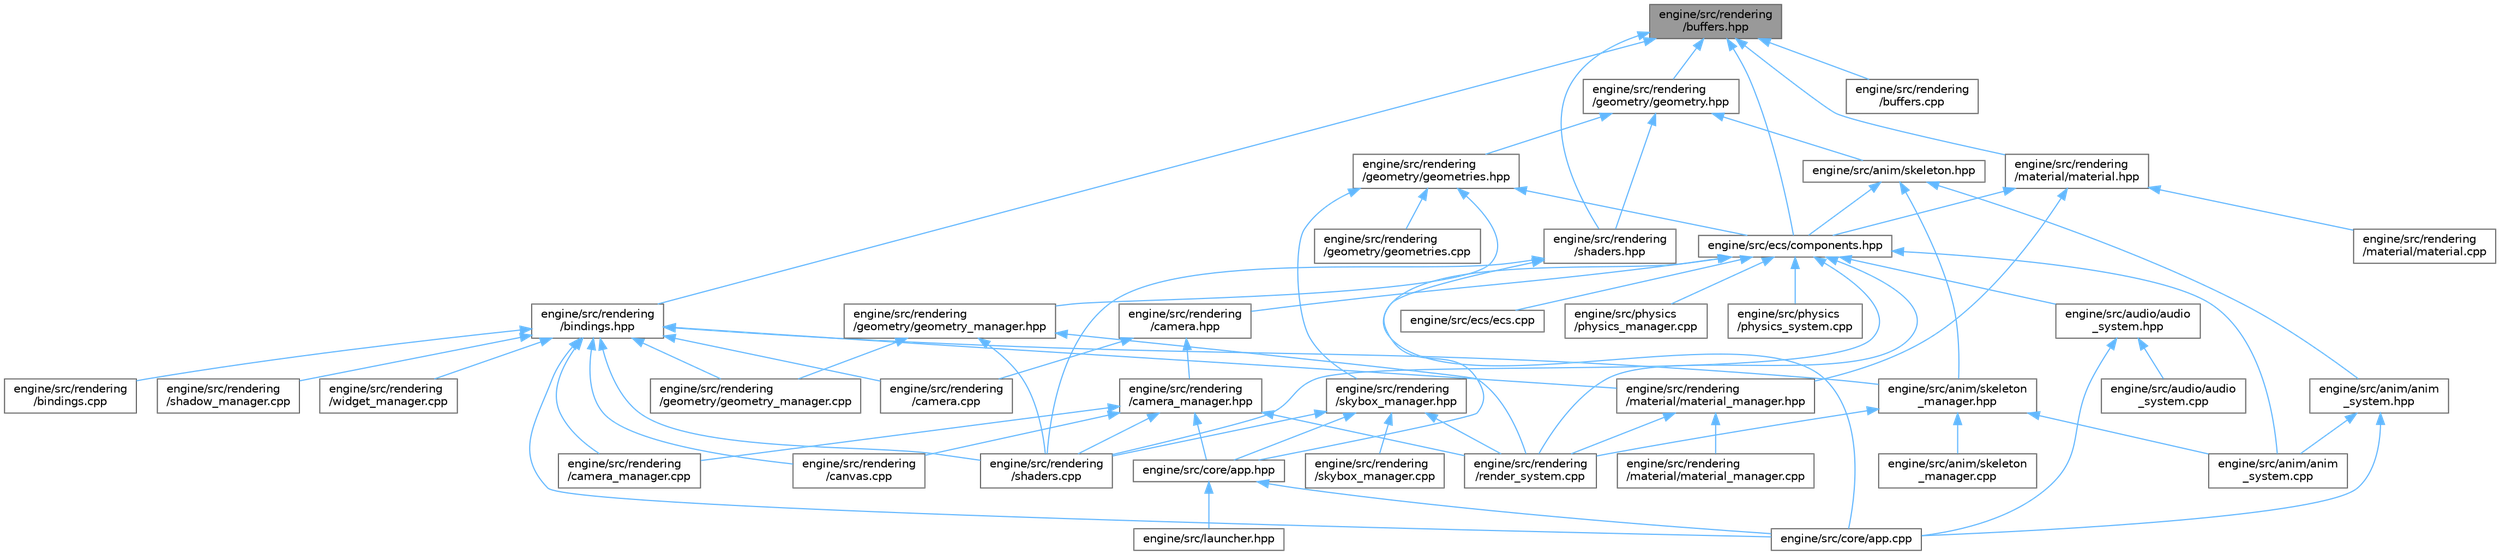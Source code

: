 digraph "engine/src/rendering/buffers.hpp"
{
 // LATEX_PDF_SIZE
  bgcolor="transparent";
  edge [fontname=Helvetica,fontsize=10,labelfontname=Helvetica,labelfontsize=10];
  node [fontname=Helvetica,fontsize=10,shape=box,height=0.2,width=0.4];
  Node1 [id="Node000001",label="engine/src/rendering\l/buffers.hpp",height=0.2,width=0.4,color="gray40", fillcolor="grey60", style="filled", fontcolor="black",tooltip=" "];
  Node1 -> Node2 [id="edge133_Node000001_Node000002",dir="back",color="steelblue1",style="solid",tooltip=" "];
  Node2 [id="Node000002",label="engine/src/ecs/components.hpp",height=0.2,width=0.4,color="grey40", fillcolor="white", style="filled",URL="$components_8hpp.html",tooltip=" "];
  Node2 -> Node3 [id="edge134_Node000002_Node000003",dir="back",color="steelblue1",style="solid",tooltip=" "];
  Node3 [id="Node000003",label="engine/src/anim/anim\l_system.cpp",height=0.2,width=0.4,color="grey40", fillcolor="white", style="filled",URL="$anim__system_8cpp.html",tooltip=" "];
  Node2 -> Node4 [id="edge135_Node000002_Node000004",dir="back",color="steelblue1",style="solid",tooltip=" "];
  Node4 [id="Node000004",label="engine/src/audio/audio\l_system.hpp",height=0.2,width=0.4,color="grey40", fillcolor="white", style="filled",URL="$audio__system_8hpp.html",tooltip=" "];
  Node4 -> Node5 [id="edge136_Node000004_Node000005",dir="back",color="steelblue1",style="solid",tooltip=" "];
  Node5 [id="Node000005",label="engine/src/audio/audio\l_system.cpp",height=0.2,width=0.4,color="grey40", fillcolor="white", style="filled",URL="$audio__system_8cpp.html",tooltip=" "];
  Node4 -> Node6 [id="edge137_Node000004_Node000006",dir="back",color="steelblue1",style="solid",tooltip=" "];
  Node6 [id="Node000006",label="engine/src/core/app.cpp",height=0.2,width=0.4,color="grey40", fillcolor="white", style="filled",URL="$app_8cpp.html",tooltip=" "];
  Node2 -> Node7 [id="edge138_Node000002_Node000007",dir="back",color="steelblue1",style="solid",tooltip=" "];
  Node7 [id="Node000007",label="engine/src/core/app.hpp",height=0.2,width=0.4,color="grey40", fillcolor="white", style="filled",URL="$app_8hpp.html",tooltip=" "];
  Node7 -> Node6 [id="edge139_Node000007_Node000006",dir="back",color="steelblue1",style="solid",tooltip=" "];
  Node7 -> Node8 [id="edge140_Node000007_Node000008",dir="back",color="steelblue1",style="solid",tooltip=" "];
  Node8 [id="Node000008",label="engine/src/launcher.hpp",height=0.2,width=0.4,color="grey40", fillcolor="white", style="filled",URL="$launcher_8hpp.html",tooltip=" "];
  Node2 -> Node9 [id="edge141_Node000002_Node000009",dir="back",color="steelblue1",style="solid",tooltip=" "];
  Node9 [id="Node000009",label="engine/src/ecs/ecs.cpp",height=0.2,width=0.4,color="grey40", fillcolor="white", style="filled",URL="$ecs_8cpp.html",tooltip=" "];
  Node2 -> Node10 [id="edge142_Node000002_Node000010",dir="back",color="steelblue1",style="solid",tooltip=" "];
  Node10 [id="Node000010",label="engine/src/physics\l/physics_manager.cpp",height=0.2,width=0.4,color="grey40", fillcolor="white", style="filled",URL="$physics__manager_8cpp.html",tooltip=" "];
  Node2 -> Node11 [id="edge143_Node000002_Node000011",dir="back",color="steelblue1",style="solid",tooltip=" "];
  Node11 [id="Node000011",label="engine/src/physics\l/physics_system.cpp",height=0.2,width=0.4,color="grey40", fillcolor="white", style="filled",URL="$physics__system_8cpp.html",tooltip=" "];
  Node2 -> Node12 [id="edge144_Node000002_Node000012",dir="back",color="steelblue1",style="solid",tooltip=" "];
  Node12 [id="Node000012",label="engine/src/rendering\l/camera.hpp",height=0.2,width=0.4,color="grey40", fillcolor="white", style="filled",URL="$camera_8hpp.html",tooltip=" "];
  Node12 -> Node13 [id="edge145_Node000012_Node000013",dir="back",color="steelblue1",style="solid",tooltip=" "];
  Node13 [id="Node000013",label="engine/src/rendering\l/camera.cpp",height=0.2,width=0.4,color="grey40", fillcolor="white", style="filled",URL="$camera_8cpp.html",tooltip=" "];
  Node12 -> Node14 [id="edge146_Node000012_Node000014",dir="back",color="steelblue1",style="solid",tooltip=" "];
  Node14 [id="Node000014",label="engine/src/rendering\l/camera_manager.hpp",height=0.2,width=0.4,color="grey40", fillcolor="white", style="filled",URL="$camera__manager_8hpp.html",tooltip=" "];
  Node14 -> Node7 [id="edge147_Node000014_Node000007",dir="back",color="steelblue1",style="solid",tooltip=" "];
  Node14 -> Node15 [id="edge148_Node000014_Node000015",dir="back",color="steelblue1",style="solid",tooltip=" "];
  Node15 [id="Node000015",label="engine/src/rendering\l/camera_manager.cpp",height=0.2,width=0.4,color="grey40", fillcolor="white", style="filled",URL="$camera__manager_8cpp.html",tooltip=" "];
  Node14 -> Node16 [id="edge149_Node000014_Node000016",dir="back",color="steelblue1",style="solid",tooltip=" "];
  Node16 [id="Node000016",label="engine/src/rendering\l/canvas.cpp",height=0.2,width=0.4,color="grey40", fillcolor="white", style="filled",URL="$canvas_8cpp.html",tooltip=" "];
  Node14 -> Node17 [id="edge150_Node000014_Node000017",dir="back",color="steelblue1",style="solid",tooltip=" "];
  Node17 [id="Node000017",label="engine/src/rendering\l/render_system.cpp",height=0.2,width=0.4,color="grey40", fillcolor="white", style="filled",URL="$render__system_8cpp.html",tooltip=" "];
  Node14 -> Node18 [id="edge151_Node000014_Node000018",dir="back",color="steelblue1",style="solid",tooltip=" "];
  Node18 [id="Node000018",label="engine/src/rendering\l/shaders.cpp",height=0.2,width=0.4,color="grey40", fillcolor="white", style="filled",URL="$shaders_8cpp.html",tooltip=" "];
  Node2 -> Node17 [id="edge152_Node000002_Node000017",dir="back",color="steelblue1",style="solid",tooltip=" "];
  Node2 -> Node18 [id="edge153_Node000002_Node000018",dir="back",color="steelblue1",style="solid",tooltip=" "];
  Node1 -> Node19 [id="edge154_Node000001_Node000019",dir="back",color="steelblue1",style="solid",tooltip=" "];
  Node19 [id="Node000019",label="engine/src/rendering\l/bindings.hpp",height=0.2,width=0.4,color="grey40", fillcolor="white", style="filled",URL="$bindings_8hpp.html",tooltip=" "];
  Node19 -> Node20 [id="edge155_Node000019_Node000020",dir="back",color="steelblue1",style="solid",tooltip=" "];
  Node20 [id="Node000020",label="engine/src/anim/skeleton\l_manager.hpp",height=0.2,width=0.4,color="grey40", fillcolor="white", style="filled",URL="$skeleton__manager_8hpp.html",tooltip=" "];
  Node20 -> Node3 [id="edge156_Node000020_Node000003",dir="back",color="steelblue1",style="solid",tooltip=" "];
  Node20 -> Node21 [id="edge157_Node000020_Node000021",dir="back",color="steelblue1",style="solid",tooltip=" "];
  Node21 [id="Node000021",label="engine/src/anim/skeleton\l_manager.cpp",height=0.2,width=0.4,color="grey40", fillcolor="white", style="filled",URL="$skeleton__manager_8cpp.html",tooltip=" "];
  Node20 -> Node17 [id="edge158_Node000020_Node000017",dir="back",color="steelblue1",style="solid",tooltip=" "];
  Node19 -> Node6 [id="edge159_Node000019_Node000006",dir="back",color="steelblue1",style="solid",tooltip=" "];
  Node19 -> Node22 [id="edge160_Node000019_Node000022",dir="back",color="steelblue1",style="solid",tooltip=" "];
  Node22 [id="Node000022",label="engine/src/rendering\l/bindings.cpp",height=0.2,width=0.4,color="grey40", fillcolor="white", style="filled",URL="$bindings_8cpp.html",tooltip=" "];
  Node19 -> Node13 [id="edge161_Node000019_Node000013",dir="back",color="steelblue1",style="solid",tooltip=" "];
  Node19 -> Node15 [id="edge162_Node000019_Node000015",dir="back",color="steelblue1",style="solid",tooltip=" "];
  Node19 -> Node16 [id="edge163_Node000019_Node000016",dir="back",color="steelblue1",style="solid",tooltip=" "];
  Node19 -> Node23 [id="edge164_Node000019_Node000023",dir="back",color="steelblue1",style="solid",tooltip=" "];
  Node23 [id="Node000023",label="engine/src/rendering\l/geometry/geometry_manager.cpp",height=0.2,width=0.4,color="grey40", fillcolor="white", style="filled",URL="$geometry__manager_8cpp.html",tooltip=" "];
  Node19 -> Node24 [id="edge165_Node000019_Node000024",dir="back",color="steelblue1",style="solid",tooltip=" "];
  Node24 [id="Node000024",label="engine/src/rendering\l/material/material_manager.hpp",height=0.2,width=0.4,color="grey40", fillcolor="white", style="filled",URL="$material__manager_8hpp.html",tooltip=" "];
  Node24 -> Node25 [id="edge166_Node000024_Node000025",dir="back",color="steelblue1",style="solid",tooltip=" "];
  Node25 [id="Node000025",label="engine/src/rendering\l/material/material_manager.cpp",height=0.2,width=0.4,color="grey40", fillcolor="white", style="filled",URL="$material__manager_8cpp.html",tooltip=" "];
  Node24 -> Node17 [id="edge167_Node000024_Node000017",dir="back",color="steelblue1",style="solid",tooltip=" "];
  Node19 -> Node18 [id="edge168_Node000019_Node000018",dir="back",color="steelblue1",style="solid",tooltip=" "];
  Node19 -> Node26 [id="edge169_Node000019_Node000026",dir="back",color="steelblue1",style="solid",tooltip=" "];
  Node26 [id="Node000026",label="engine/src/rendering\l/shadow_manager.cpp",height=0.2,width=0.4,color="grey40", fillcolor="white", style="filled",URL="$shadow__manager_8cpp.html",tooltip=" "];
  Node19 -> Node27 [id="edge170_Node000019_Node000027",dir="back",color="steelblue1",style="solid",tooltip=" "];
  Node27 [id="Node000027",label="engine/src/rendering\l/widget_manager.cpp",height=0.2,width=0.4,color="grey40", fillcolor="white", style="filled",URL="$widget__manager_8cpp.html",tooltip=" "];
  Node1 -> Node28 [id="edge171_Node000001_Node000028",dir="back",color="steelblue1",style="solid",tooltip=" "];
  Node28 [id="Node000028",label="engine/src/rendering\l/buffers.cpp",height=0.2,width=0.4,color="grey40", fillcolor="white", style="filled",URL="$buffers_8cpp.html",tooltip=" "];
  Node1 -> Node29 [id="edge172_Node000001_Node000029",dir="back",color="steelblue1",style="solid",tooltip=" "];
  Node29 [id="Node000029",label="engine/src/rendering\l/geometry/geometry.hpp",height=0.2,width=0.4,color="grey40", fillcolor="white", style="filled",URL="$geometry_8hpp.html",tooltip=" "];
  Node29 -> Node30 [id="edge173_Node000029_Node000030",dir="back",color="steelblue1",style="solid",tooltip=" "];
  Node30 [id="Node000030",label="engine/src/anim/skeleton.hpp",height=0.2,width=0.4,color="grey40", fillcolor="white", style="filled",URL="$skeleton_8hpp.html",tooltip=" "];
  Node30 -> Node31 [id="edge174_Node000030_Node000031",dir="back",color="steelblue1",style="solid",tooltip=" "];
  Node31 [id="Node000031",label="engine/src/anim/anim\l_system.hpp",height=0.2,width=0.4,color="grey40", fillcolor="white", style="filled",URL="$anim__system_8hpp.html",tooltip=" "];
  Node31 -> Node3 [id="edge175_Node000031_Node000003",dir="back",color="steelblue1",style="solid",tooltip=" "];
  Node31 -> Node6 [id="edge176_Node000031_Node000006",dir="back",color="steelblue1",style="solid",tooltip=" "];
  Node30 -> Node20 [id="edge177_Node000030_Node000020",dir="back",color="steelblue1",style="solid",tooltip=" "];
  Node30 -> Node2 [id="edge178_Node000030_Node000002",dir="back",color="steelblue1",style="solid",tooltip=" "];
  Node29 -> Node32 [id="edge179_Node000029_Node000032",dir="back",color="steelblue1",style="solid",tooltip=" "];
  Node32 [id="Node000032",label="engine/src/rendering\l/geometry/geometries.hpp",height=0.2,width=0.4,color="grey40", fillcolor="white", style="filled",URL="$geometries_8hpp.html",tooltip=" "];
  Node32 -> Node2 [id="edge180_Node000032_Node000002",dir="back",color="steelblue1",style="solid",tooltip=" "];
  Node32 -> Node33 [id="edge181_Node000032_Node000033",dir="back",color="steelblue1",style="solid",tooltip=" "];
  Node33 [id="Node000033",label="engine/src/rendering\l/geometry/geometries.cpp",height=0.2,width=0.4,color="grey40", fillcolor="white", style="filled",URL="$geometries_8cpp.html",tooltip=" "];
  Node32 -> Node34 [id="edge182_Node000032_Node000034",dir="back",color="steelblue1",style="solid",tooltip=" "];
  Node34 [id="Node000034",label="engine/src/rendering\l/geometry/geometry_manager.hpp",height=0.2,width=0.4,color="grey40", fillcolor="white", style="filled",URL="$geometry__manager_8hpp.html",tooltip=" "];
  Node34 -> Node23 [id="edge183_Node000034_Node000023",dir="back",color="steelblue1",style="solid",tooltip=" "];
  Node34 -> Node17 [id="edge184_Node000034_Node000017",dir="back",color="steelblue1",style="solid",tooltip=" "];
  Node34 -> Node18 [id="edge185_Node000034_Node000018",dir="back",color="steelblue1",style="solid",tooltip=" "];
  Node32 -> Node35 [id="edge186_Node000032_Node000035",dir="back",color="steelblue1",style="solid",tooltip=" "];
  Node35 [id="Node000035",label="engine/src/rendering\l/skybox_manager.hpp",height=0.2,width=0.4,color="grey40", fillcolor="white", style="filled",URL="$skybox__manager_8hpp.html",tooltip=" "];
  Node35 -> Node7 [id="edge187_Node000035_Node000007",dir="back",color="steelblue1",style="solid",tooltip=" "];
  Node35 -> Node17 [id="edge188_Node000035_Node000017",dir="back",color="steelblue1",style="solid",tooltip=" "];
  Node35 -> Node18 [id="edge189_Node000035_Node000018",dir="back",color="steelblue1",style="solid",tooltip=" "];
  Node35 -> Node36 [id="edge190_Node000035_Node000036",dir="back",color="steelblue1",style="solid",tooltip=" "];
  Node36 [id="Node000036",label="engine/src/rendering\l/skybox_manager.cpp",height=0.2,width=0.4,color="grey40", fillcolor="white", style="filled",URL="$skybox__manager_8cpp.html",tooltip=" "];
  Node29 -> Node37 [id="edge191_Node000029_Node000037",dir="back",color="steelblue1",style="solid",tooltip=" "];
  Node37 [id="Node000037",label="engine/src/rendering\l/shaders.hpp",height=0.2,width=0.4,color="grey40", fillcolor="white", style="filled",URL="$shaders_8hpp.html",tooltip=" "];
  Node37 -> Node6 [id="edge192_Node000037_Node000006",dir="back",color="steelblue1",style="solid",tooltip=" "];
  Node37 -> Node18 [id="edge193_Node000037_Node000018",dir="back",color="steelblue1",style="solid",tooltip=" "];
  Node1 -> Node38 [id="edge194_Node000001_Node000038",dir="back",color="steelblue1",style="solid",tooltip=" "];
  Node38 [id="Node000038",label="engine/src/rendering\l/material/material.hpp",height=0.2,width=0.4,color="grey40", fillcolor="white", style="filled",URL="$material_8hpp.html",tooltip=" "];
  Node38 -> Node2 [id="edge195_Node000038_Node000002",dir="back",color="steelblue1",style="solid",tooltip=" "];
  Node38 -> Node39 [id="edge196_Node000038_Node000039",dir="back",color="steelblue1",style="solid",tooltip=" "];
  Node39 [id="Node000039",label="engine/src/rendering\l/material/material.cpp",height=0.2,width=0.4,color="grey40", fillcolor="white", style="filled",URL="$material_8cpp.html",tooltip=" "];
  Node38 -> Node24 [id="edge197_Node000038_Node000024",dir="back",color="steelblue1",style="solid",tooltip=" "];
  Node1 -> Node37 [id="edge198_Node000001_Node000037",dir="back",color="steelblue1",style="solid",tooltip=" "];
}
